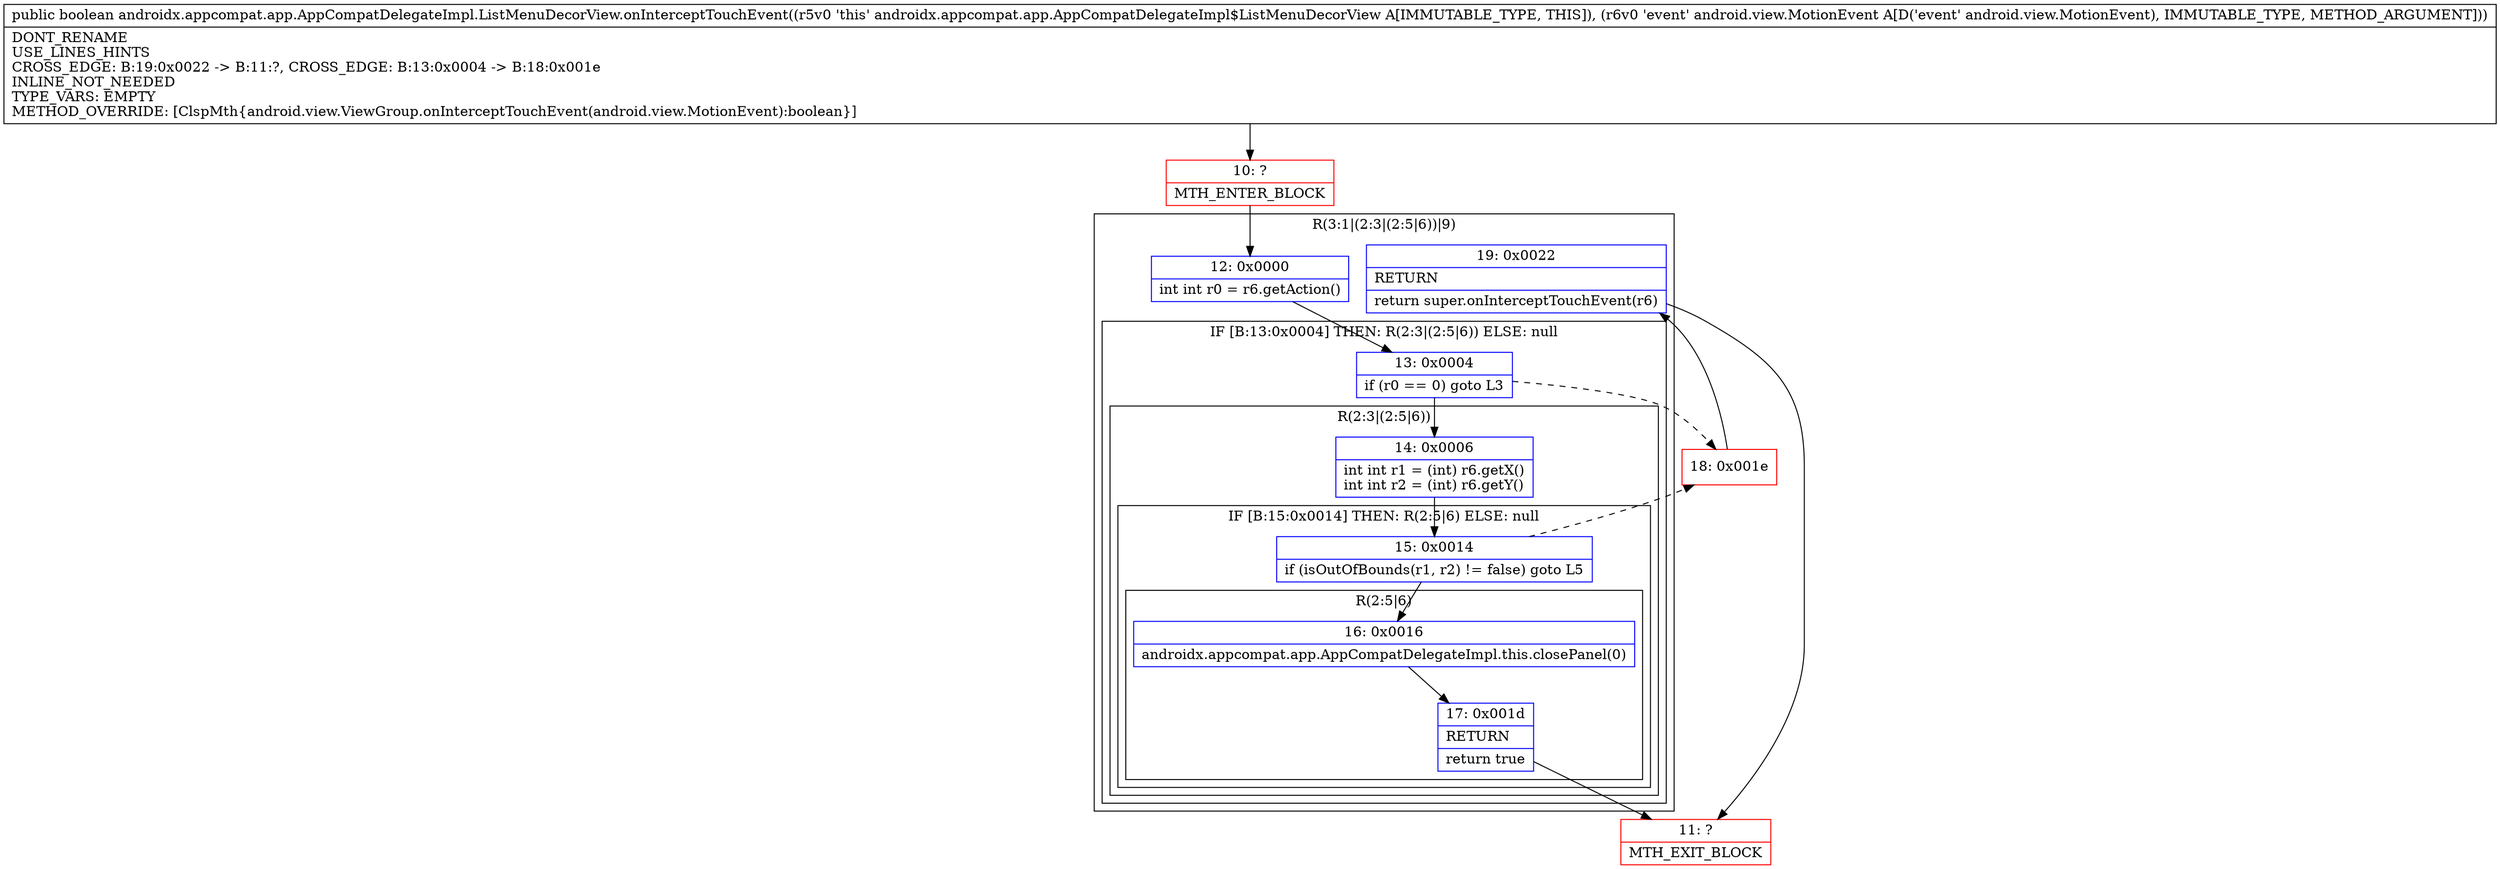 digraph "CFG forandroidx.appcompat.app.AppCompatDelegateImpl.ListMenuDecorView.onInterceptTouchEvent(Landroid\/view\/MotionEvent;)Z" {
subgraph cluster_Region_286108463 {
label = "R(3:1|(2:3|(2:5|6))|9)";
node [shape=record,color=blue];
Node_12 [shape=record,label="{12\:\ 0x0000|int int r0 = r6.getAction()\l}"];
subgraph cluster_IfRegion_1597903261 {
label = "IF [B:13:0x0004] THEN: R(2:3|(2:5|6)) ELSE: null";
node [shape=record,color=blue];
Node_13 [shape=record,label="{13\:\ 0x0004|if (r0 == 0) goto L3\l}"];
subgraph cluster_Region_1634529382 {
label = "R(2:3|(2:5|6))";
node [shape=record,color=blue];
Node_14 [shape=record,label="{14\:\ 0x0006|int int r1 = (int) r6.getX()\lint int r2 = (int) r6.getY()\l}"];
subgraph cluster_IfRegion_221517650 {
label = "IF [B:15:0x0014] THEN: R(2:5|6) ELSE: null";
node [shape=record,color=blue];
Node_15 [shape=record,label="{15\:\ 0x0014|if (isOutOfBounds(r1, r2) != false) goto L5\l}"];
subgraph cluster_Region_1877202713 {
label = "R(2:5|6)";
node [shape=record,color=blue];
Node_16 [shape=record,label="{16\:\ 0x0016|androidx.appcompat.app.AppCompatDelegateImpl.this.closePanel(0)\l}"];
Node_17 [shape=record,label="{17\:\ 0x001d|RETURN\l|return true\l}"];
}
}
}
}
Node_19 [shape=record,label="{19\:\ 0x0022|RETURN\l|return super.onInterceptTouchEvent(r6)\l}"];
}
Node_10 [shape=record,color=red,label="{10\:\ ?|MTH_ENTER_BLOCK\l}"];
Node_11 [shape=record,color=red,label="{11\:\ ?|MTH_EXIT_BLOCK\l}"];
Node_18 [shape=record,color=red,label="{18\:\ 0x001e}"];
MethodNode[shape=record,label="{public boolean androidx.appcompat.app.AppCompatDelegateImpl.ListMenuDecorView.onInterceptTouchEvent((r5v0 'this' androidx.appcompat.app.AppCompatDelegateImpl$ListMenuDecorView A[IMMUTABLE_TYPE, THIS]), (r6v0 'event' android.view.MotionEvent A[D('event' android.view.MotionEvent), IMMUTABLE_TYPE, METHOD_ARGUMENT]))  | DONT_RENAME\lUSE_LINES_HINTS\lCROSS_EDGE: B:19:0x0022 \-\> B:11:?, CROSS_EDGE: B:13:0x0004 \-\> B:18:0x001e\lINLINE_NOT_NEEDED\lTYPE_VARS: EMPTY\lMETHOD_OVERRIDE: [ClspMth\{android.view.ViewGroup.onInterceptTouchEvent(android.view.MotionEvent):boolean\}]\l}"];
MethodNode -> Node_10;Node_12 -> Node_13;
Node_13 -> Node_14;
Node_13 -> Node_18[style=dashed];
Node_14 -> Node_15;
Node_15 -> Node_16;
Node_15 -> Node_18[style=dashed];
Node_16 -> Node_17;
Node_17 -> Node_11;
Node_19 -> Node_11;
Node_10 -> Node_12;
Node_18 -> Node_19;
}

